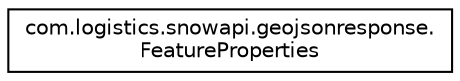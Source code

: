 digraph "Graphical Class Hierarchy"
{
 // LATEX_PDF_SIZE
  edge [fontname="Helvetica",fontsize="10",labelfontname="Helvetica",labelfontsize="10"];
  node [fontname="Helvetica",fontsize="10",shape=record];
  rankdir="LR";
  Node0 [label="com.logistics.snowapi.geojsonresponse.\lFeatureProperties",height=0.2,width=0.4,color="black", fillcolor="white", style="filled",URL="$classcom_1_1logistics_1_1snowapi_1_1geojsonresponse_1_1FeatureProperties.html",tooltip=" "];
}
